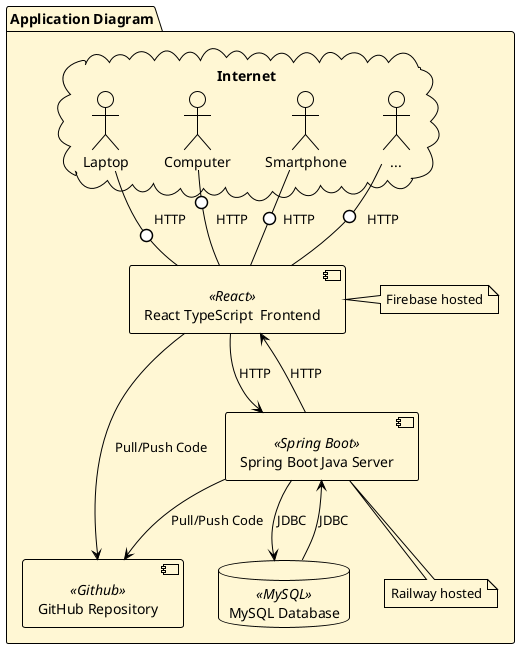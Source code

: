 @startuml
!define DEPLOYMENT
<style>
componentDiagram {
  BackGroundColor FFF7D4
  LineThickness 1
  LineColor black
}
document {
  BackGroundColor white
}
</style>
package "Application Diagram" {
  cloud "Internet" {
    "Laptop"
    "Computer"
    "Smartphone"
       "..."
  }

  [Laptop] -0- [React TypeScript  Frontend] : HTTP
  [Computer] -0- [React TypeScript  Frontend] : HTTP
  [Smartphone] -0- [React TypeScript  Frontend] : HTTP
  "..." -0- [React TypeScript  Frontend] : HTTP

  [GitHub Repository] <<Github>>
  [Spring Boot Java Server] <<Spring Boot>>
  [React TypeScript  Frontend] <<React>>
  database "MySQL Database" <<MySQL>>

  [Spring Boot Java Server] --> [React TypeScript  Frontend] : HTTP
  [React TypeScript  Frontend] --> [Spring Boot Java Server] : HTTP
  [MySQL Database] --> [Spring Boot Java Server] : JDBC
  [Spring Boot Java Server] --> [MySQL Database] : JDBC

  [Spring Boot Java Server] --> [GitHub Repository] : Pull/Push Code
  [React TypeScript  Frontend] --> [GitHub Repository] : Pull/Push Code

  note bottom of [Spring Boot Java Server]
    Railway hosted
  end note
   note right of  [React TypeScript  Frontend]
    Firebase hosted
  end note
}
@enduml




